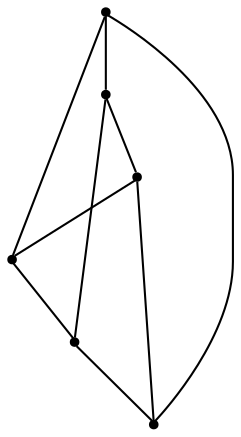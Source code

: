 graph {
  node [shape=point,comment="{\"directed\":false,\"doi\":\"10.1007/978-3-642-00219-9_9\",\"figure\":\"6\"}"]

  v0 [pos="959.3999200332996,853.4418418190696"]
  v1 [pos="1109.6679078567859,713.3658483331853"]
  v2 [pos="1132.7788260881289,813.429433371804"]
  v3 [pos="1011.424013723329,683.3414048628374"]
  v4 [pos="1057.6448321763858,883.4673029119318"]
  v5 [pos="936.2889858955559,753.3795288085937"]

  v5 -- v2 [id="-3",pos="936.2889858955559,753.3795288085937 1132.7788260881289,813.429433371804 1132.7788260881289,813.429433371804 1132.7788260881289,813.429433371804"]
  v5 -- v0 [id="-5",pos="936.2889858955559,753.3795288085937 959.3999200332996,853.4418418190696 959.3999200332996,853.4418418190696 959.3999200332996,853.4418418190696"]
  v0 -- v4 [id="-6",pos="959.3999200332996,853.4418418190696 1057.6448321763858,883.4673029119318 1057.6448321763858,883.4673029119318 1057.6448321763858,883.4673029119318"]
  v3 -- v4 [id="-8",pos="1011.424013723329,683.3414048628374 1057.6448321763858,883.4673029119318 1057.6448321763858,883.4673029119318 1057.6448321763858,883.4673029119318"]
  v3 -- v5 [id="-10",pos="1011.424013723329,683.3414048628374 936.2889858955559,753.3795288085937 936.2889858955559,753.3795288085937 936.2889858955559,753.3795288085937"]
  v4 -- v2 [id="-11",pos="1057.6448321763858,883.4673029119318 1132.7788260881289,813.429433371804 1132.7788260881289,813.429433371804 1132.7788260881289,813.429433371804"]
  v1 -- v3 [id="-12",pos="1109.6679078567859,713.3658483331853 1011.424013723329,683.3414048628374 1011.424013723329,683.3414048628374 1011.424013723329,683.3414048628374"]
  v2 -- v1 [id="-13",pos="1132.7788260881289,813.429433371804 1109.6679078567859,713.3658483331853 1109.6679078567859,713.3658483331853 1109.6679078567859,713.3658483331853"]
  v1 -- v0 [id="-15",pos="1109.6679078567859,713.3658483331853 959.3999200332996,853.4418418190696 959.3999200332996,853.4418418190696 959.3999200332996,853.4418418190696"]
}